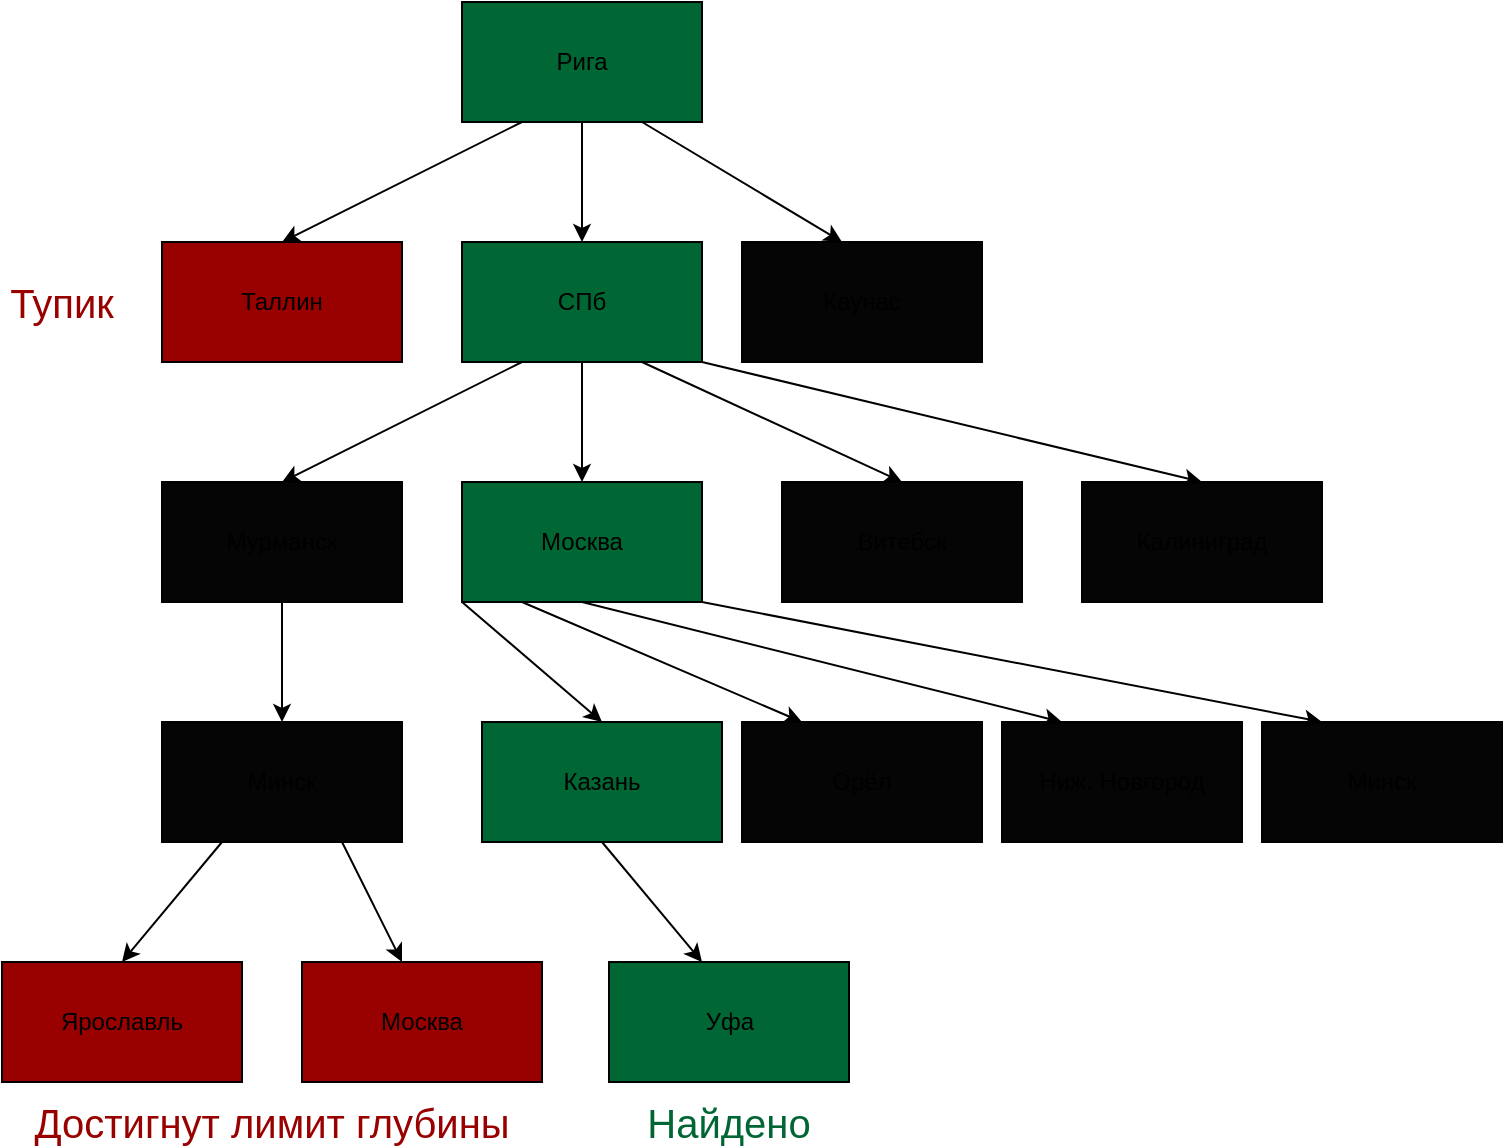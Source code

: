 <mxfile version="13.1.3">
    <diagram id="6hGFLwfOUW9BJ-s0fimq" name="Page-1">
        <mxGraphModel dx="992" dy="577" grid="1" gridSize="10" guides="1" tooltips="1" connect="1" arrows="1" fold="1" page="1" pageScale="1" pageWidth="827" pageHeight="1169" math="0" shadow="0">
            <root>
                <mxCell id="0"/>
                <mxCell id="1" parent="0"/>
                <mxCell id="3" value="Рига" style="rounded=0;whiteSpace=wrap;html=1;fillColor=#006633;" parent="1" vertex="1">
                    <mxGeometry x="280" width="120" height="60" as="geometry"/>
                </mxCell>
                <mxCell id="4" value="" style="endArrow=classic;html=1;exitX=0.25;exitY=1;exitDx=0;exitDy=0;" parent="1" source="3" edge="1">
                    <mxGeometry width="50" height="50" relative="1" as="geometry">
                        <mxPoint x="370" y="360" as="sourcePoint"/>
                        <mxPoint x="190" y="120" as="targetPoint"/>
                    </mxGeometry>
                </mxCell>
                <mxCell id="5" value="" style="endArrow=classic;html=1;exitX=0.5;exitY=1;exitDx=0;exitDy=0;" parent="1" source="3" edge="1">
                    <mxGeometry width="50" height="50" relative="1" as="geometry">
                        <mxPoint x="370" y="360" as="sourcePoint"/>
                        <mxPoint x="340" y="120" as="targetPoint"/>
                    </mxGeometry>
                </mxCell>
                <mxCell id="6" value="" style="endArrow=classic;html=1;exitX=0.75;exitY=1;exitDx=0;exitDy=0;" parent="1" source="3" edge="1">
                    <mxGeometry width="50" height="50" relative="1" as="geometry">
                        <mxPoint x="370" y="360" as="sourcePoint"/>
                        <mxPoint x="470" y="120" as="targetPoint"/>
                    </mxGeometry>
                </mxCell>
                <mxCell id="7" value="Каунас" style="rounded=0;whiteSpace=wrap;html=1;fillColor=#050505;" parent="1" vertex="1">
                    <mxGeometry x="420" y="120" width="120" height="60" as="geometry"/>
                </mxCell>
                <mxCell id="8" value="СПб" style="rounded=0;whiteSpace=wrap;html=1;fillColor=#006633;" parent="1" vertex="1">
                    <mxGeometry x="280" y="120" width="120" height="60" as="geometry"/>
                </mxCell>
                <mxCell id="10" value="Таллин" style="rounded=0;whiteSpace=wrap;html=1;fillColor=#990000;" parent="1" vertex="1">
                    <mxGeometry x="130" y="120" width="120" height="60" as="geometry"/>
                </mxCell>
                <mxCell id="11" value="&lt;font style=&quot;font-size: 20px&quot; color=&quot;#990000&quot;&gt;Тупик&lt;/font&gt;" style="text;html=1;strokeColor=none;fillColor=none;align=center;verticalAlign=middle;whiteSpace=wrap;rounded=0;" parent="1" vertex="1">
                    <mxGeometry x="60" y="140" width="40" height="20" as="geometry"/>
                </mxCell>
                <mxCell id="13" value="" style="endArrow=classic;html=1;exitX=0.25;exitY=1;exitDx=0;exitDy=0;" parent="1" source="8" edge="1">
                    <mxGeometry width="50" height="50" relative="1" as="geometry">
                        <mxPoint x="370" y="360" as="sourcePoint"/>
                        <mxPoint x="190" y="240" as="targetPoint"/>
                    </mxGeometry>
                </mxCell>
                <mxCell id="14" value="" style="endArrow=classic;html=1;exitX=0.5;exitY=1;exitDx=0;exitDy=0;" parent="1" source="8" edge="1">
                    <mxGeometry width="50" height="50" relative="1" as="geometry">
                        <mxPoint x="370" y="360" as="sourcePoint"/>
                        <mxPoint x="340" y="240" as="targetPoint"/>
                    </mxGeometry>
                </mxCell>
                <mxCell id="15" value="" style="endArrow=classic;html=1;exitX=0.75;exitY=1;exitDx=0;exitDy=0;" parent="1" source="8" edge="1">
                    <mxGeometry width="50" height="50" relative="1" as="geometry">
                        <mxPoint x="370" y="360" as="sourcePoint"/>
                        <mxPoint x="500" y="240" as="targetPoint"/>
                    </mxGeometry>
                </mxCell>
                <mxCell id="16" value="Москва" style="rounded=0;whiteSpace=wrap;html=1;fillColor=#006633;" parent="1" vertex="1">
                    <mxGeometry x="280" y="240" width="120" height="60" as="geometry"/>
                </mxCell>
                <mxCell id="17" value="Мурманск" style="rounded=0;whiteSpace=wrap;html=1;fillColor=#050505;" parent="1" vertex="1">
                    <mxGeometry x="130" y="240" width="120" height="60" as="geometry"/>
                </mxCell>
                <mxCell id="18" value="Витебск" style="rounded=0;whiteSpace=wrap;html=1;fillColor=#050505;" parent="1" vertex="1">
                    <mxGeometry x="440" y="240" width="120" height="60" as="geometry"/>
                </mxCell>
                <mxCell id="19" value="Калиниград" style="rounded=0;whiteSpace=wrap;html=1;fillColor=#050505;" parent="1" vertex="1">
                    <mxGeometry x="590" y="240" width="120" height="60" as="geometry"/>
                </mxCell>
                <mxCell id="20" value="" style="endArrow=classic;html=1;exitX=1;exitY=1;exitDx=0;exitDy=0;entryX=0.5;entryY=0;entryDx=0;entryDy=0;" parent="1" source="8" target="19" edge="1">
                    <mxGeometry width="50" height="50" relative="1" as="geometry">
                        <mxPoint x="370" y="360" as="sourcePoint"/>
                        <mxPoint x="420" y="310" as="targetPoint"/>
                    </mxGeometry>
                </mxCell>
                <mxCell id="21" value="" style="endArrow=classic;html=1;exitX=0.5;exitY=1;exitDx=0;exitDy=0;" parent="1" source="17" edge="1">
                    <mxGeometry width="50" height="50" relative="1" as="geometry">
                        <mxPoint x="370" y="360" as="sourcePoint"/>
                        <mxPoint x="190" y="360" as="targetPoint"/>
                    </mxGeometry>
                </mxCell>
                <mxCell id="22" value="Казань" style="rounded=0;whiteSpace=wrap;html=1;fillColor=#006633;" parent="1" vertex="1">
                    <mxGeometry x="290" y="360" width="120" height="60" as="geometry"/>
                </mxCell>
                <mxCell id="23" value="Минск" style="rounded=0;whiteSpace=wrap;html=1;fillColor=#050505;" parent="1" vertex="1">
                    <mxGeometry x="130" y="360" width="120" height="60" as="geometry"/>
                </mxCell>
                <mxCell id="24" value="" style="endArrow=classic;html=1;exitX=0.75;exitY=1;exitDx=0;exitDy=0;" parent="1" source="23" edge="1">
                    <mxGeometry width="50" height="50" relative="1" as="geometry">
                        <mxPoint x="370" y="360" as="sourcePoint"/>
                        <mxPoint x="250" y="480" as="targetPoint"/>
                    </mxGeometry>
                </mxCell>
                <mxCell id="25" value="" style="endArrow=classic;html=1;exitX=0.25;exitY=1;exitDx=0;exitDy=0;" parent="1" source="23" edge="1">
                    <mxGeometry width="50" height="50" relative="1" as="geometry">
                        <mxPoint x="220" y="585" as="sourcePoint"/>
                        <mxPoint x="110" y="480" as="targetPoint"/>
                    </mxGeometry>
                </mxCell>
                <mxCell id="27" value="Москва" style="rounded=0;whiteSpace=wrap;html=1;fillColor=#990000;" parent="1" vertex="1">
                    <mxGeometry x="200" y="480" width="120" height="60" as="geometry"/>
                </mxCell>
                <mxCell id="28" value="Ярославль" style="rounded=0;whiteSpace=wrap;html=1;fillColor=#990000;" parent="1" vertex="1">
                    <mxGeometry x="50" y="480" width="120" height="60" as="geometry"/>
                </mxCell>
                <mxCell id="30" value="&lt;font style=&quot;font-size: 20px&quot; color=&quot;#990000&quot;&gt;Достигнут лимит глубины&lt;/font&gt;" style="text;html=1;strokeColor=none;fillColor=none;align=center;verticalAlign=middle;whiteSpace=wrap;rounded=0;" parent="1" vertex="1">
                    <mxGeometry x="50" y="550" width="270" height="20" as="geometry"/>
                </mxCell>
                <mxCell id="31" value="" style="endArrow=classic;html=1;exitX=0;exitY=1;exitDx=0;exitDy=0;" parent="1" source="16" edge="1">
                    <mxGeometry width="50" height="50" relative="1" as="geometry">
                        <mxPoint x="290" y="320" as="sourcePoint"/>
                        <mxPoint x="350" y="360" as="targetPoint"/>
                    </mxGeometry>
                </mxCell>
                <mxCell id="32" value="" style="endArrow=classic;html=1;exitX=0.25;exitY=1;exitDx=0;exitDy=0;entryX=0.25;entryY=0;entryDx=0;entryDy=0;" parent="1" source="16" target="35" edge="1">
                    <mxGeometry width="50" height="50" relative="1" as="geometry">
                        <mxPoint x="455" y="490" as="sourcePoint"/>
                        <mxPoint x="505" y="360" as="targetPoint"/>
                    </mxGeometry>
                </mxCell>
                <mxCell id="34" value="Ниж. Новгород" style="rounded=0;whiteSpace=wrap;html=1;fillColor=#050505;" parent="1" vertex="1">
                    <mxGeometry x="550" y="360" width="120" height="60" as="geometry"/>
                </mxCell>
                <mxCell id="35" value="Орёл" style="rounded=0;whiteSpace=wrap;html=1;fillColor=#050505;" parent="1" vertex="1">
                    <mxGeometry x="420" y="360" width="120" height="60" as="geometry"/>
                </mxCell>
                <mxCell id="38" value="Минск" style="rounded=0;whiteSpace=wrap;html=1;fillColor=#050505;" parent="1" vertex="1">
                    <mxGeometry x="680" y="360" width="120" height="60" as="geometry"/>
                </mxCell>
                <mxCell id="39" value="" style="endArrow=classic;html=1;exitX=0.5;exitY=1;exitDx=0;exitDy=0;entryX=0.25;entryY=0;entryDx=0;entryDy=0;" parent="1" source="16" target="34" edge="1">
                    <mxGeometry width="50" height="50" relative="1" as="geometry">
                        <mxPoint x="340" y="310" as="sourcePoint"/>
                        <mxPoint x="550" y="350" as="targetPoint"/>
                    </mxGeometry>
                </mxCell>
                <mxCell id="40" value="" style="endArrow=classic;html=1;exitX=1;exitY=1;exitDx=0;exitDy=0;entryX=0.25;entryY=0;entryDx=0;entryDy=0;" parent="1" source="16" target="38" edge="1">
                    <mxGeometry width="50" height="50" relative="1" as="geometry">
                        <mxPoint x="500" y="400" as="sourcePoint"/>
                        <mxPoint x="550" y="350" as="targetPoint"/>
                    </mxGeometry>
                </mxCell>
                <mxCell id="41" value="" style="endArrow=classic;html=1;exitX=0.5;exitY=1;exitDx=0;exitDy=0;" parent="1" source="22" edge="1">
                    <mxGeometry width="50" height="50" relative="1" as="geometry">
                        <mxPoint x="570" y="650" as="sourcePoint"/>
                        <mxPoint x="400" y="480" as="targetPoint"/>
                    </mxGeometry>
                </mxCell>
                <mxCell id="43" value="Уфа" style="rounded=0;whiteSpace=wrap;html=1;fillColor=#006633;" parent="1" vertex="1">
                    <mxGeometry x="353.5" y="480" width="120" height="60" as="geometry"/>
                </mxCell>
                <mxCell id="45" value="&lt;font style=&quot;font-size: 20px&quot; color=&quot;#006633&quot;&gt;Найдено&lt;/font&gt;" style="text;html=1;strokeColor=none;fillColor=none;align=center;verticalAlign=middle;whiteSpace=wrap;rounded=0;" parent="1" vertex="1">
                    <mxGeometry x="330" y="550" width="166.5" height="20" as="geometry"/>
                </mxCell>
            </root>
        </mxGraphModel>
    </diagram>
</mxfile>